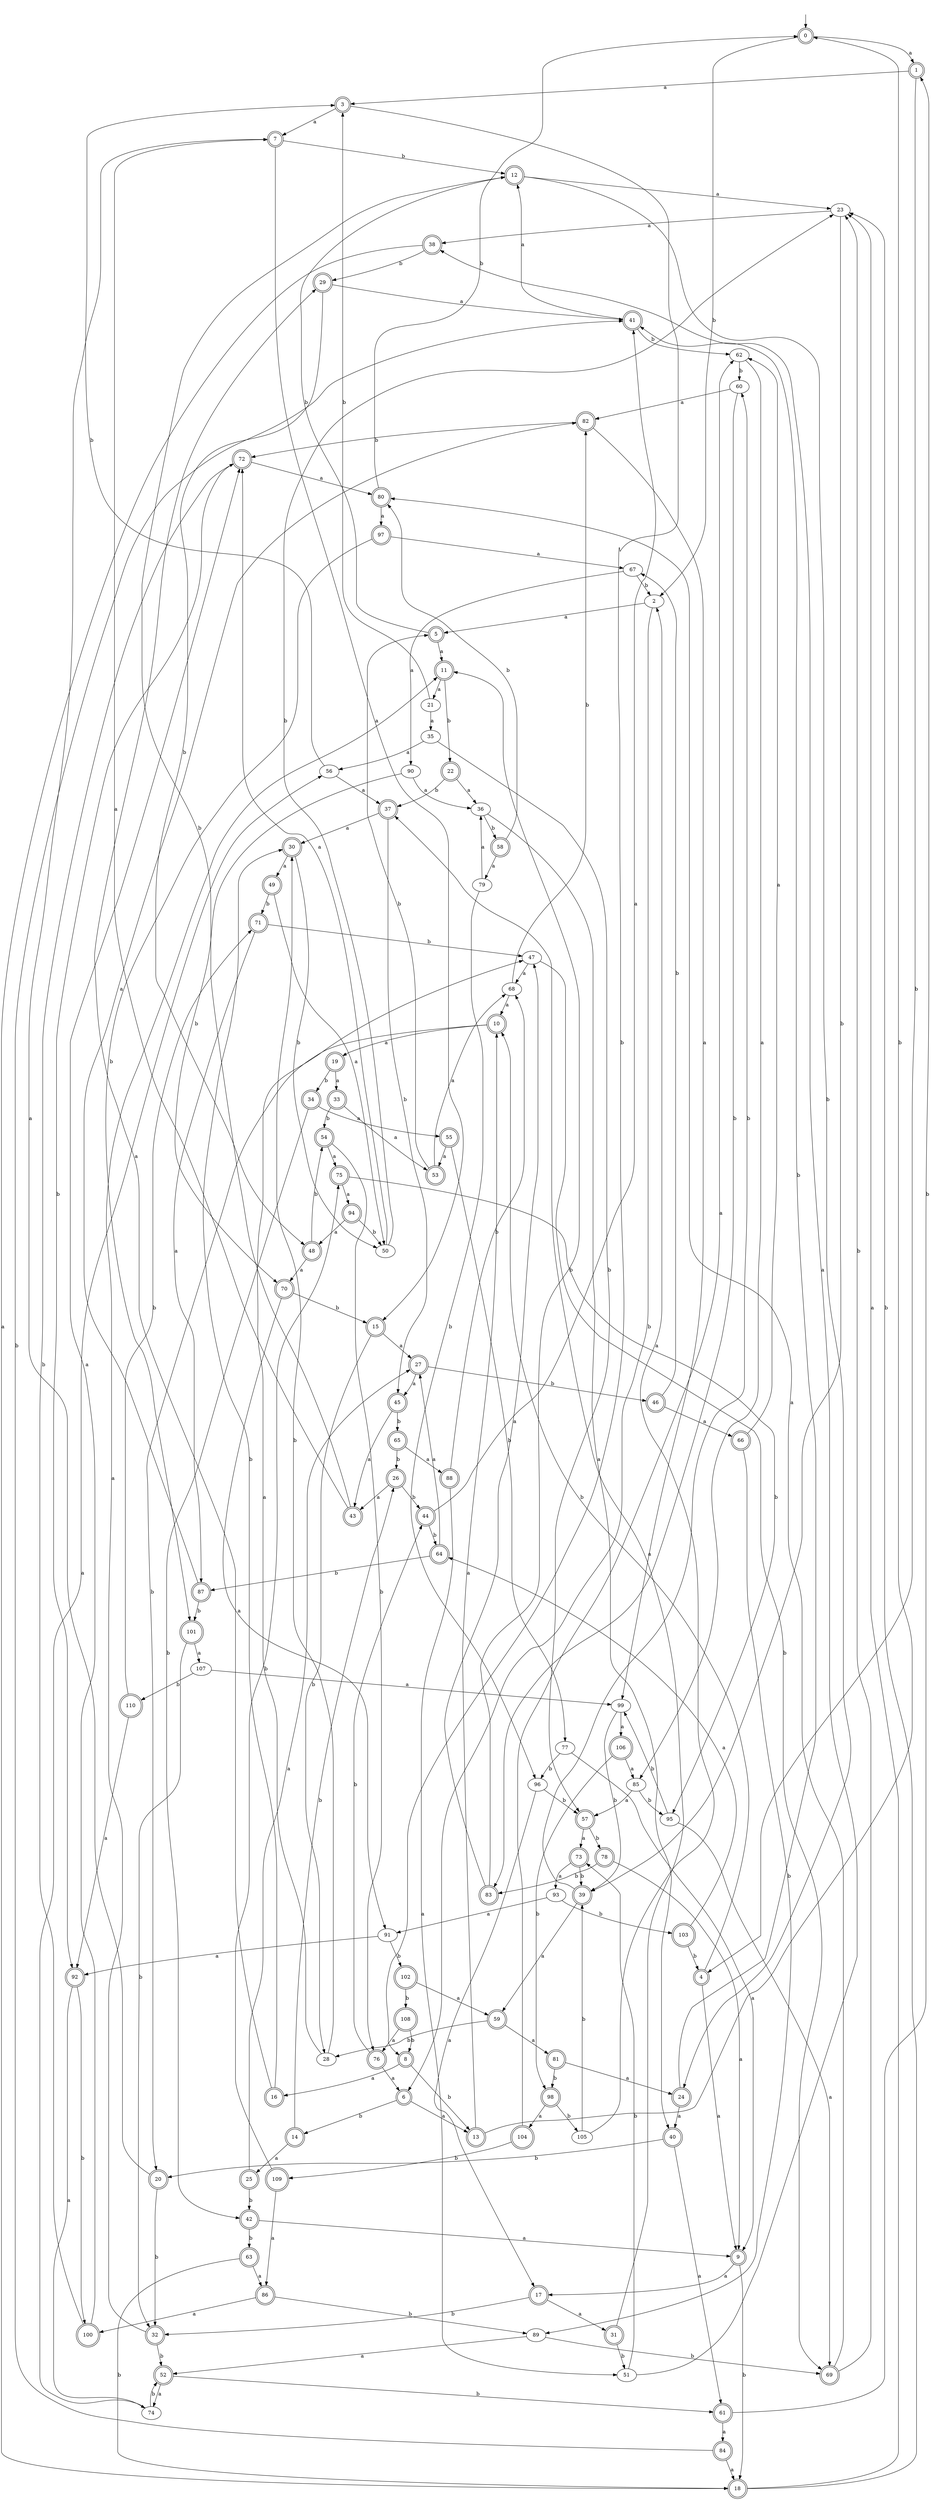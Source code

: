 digraph RandomDFA {
  __start0 [label="", shape=none];
  __start0 -> 0 [label=""];
  0 [shape=circle] [shape=doublecircle]
  0 -> 1 [label="a"]
  0 -> 2 [label="b"]
  1 [shape=doublecircle]
  1 -> 3 [label="a"]
  1 -> 4 [label="b"]
  2
  2 -> 5 [label="a"]
  2 -> 6 [label="b"]
  3 [shape=doublecircle]
  3 -> 7 [label="a"]
  3 -> 8 [label="b"]
  4 [shape=doublecircle]
  4 -> 9 [label="a"]
  4 -> 10 [label="b"]
  5 [shape=doublecircle]
  5 -> 11 [label="a"]
  5 -> 12 [label="b"]
  6 [shape=doublecircle]
  6 -> 13 [label="a"]
  6 -> 14 [label="b"]
  7 [shape=doublecircle]
  7 -> 15 [label="a"]
  7 -> 12 [label="b"]
  8 [shape=doublecircle]
  8 -> 16 [label="a"]
  8 -> 13 [label="b"]
  9 [shape=doublecircle]
  9 -> 17 [label="a"]
  9 -> 18 [label="b"]
  10 [shape=doublecircle]
  10 -> 19 [label="a"]
  10 -> 20 [label="b"]
  11 [shape=doublecircle]
  11 -> 21 [label="a"]
  11 -> 22 [label="b"]
  12 [shape=doublecircle]
  12 -> 23 [label="a"]
  12 -> 24 [label="b"]
  13 [shape=doublecircle]
  13 -> 10 [label="a"]
  13 -> 0 [label="b"]
  14 [shape=doublecircle]
  14 -> 25 [label="a"]
  14 -> 26 [label="b"]
  15 [shape=doublecircle]
  15 -> 27 [label="a"]
  15 -> 28 [label="b"]
  16 [shape=doublecircle]
  16 -> 29 [label="a"]
  16 -> 30 [label="b"]
  17 [shape=doublecircle]
  17 -> 31 [label="a"]
  17 -> 32 [label="b"]
  18 [shape=doublecircle]
  18 -> 23 [label="a"]
  18 -> 23 [label="b"]
  19 [shape=doublecircle]
  19 -> 33 [label="a"]
  19 -> 34 [label="b"]
  20 [shape=doublecircle]
  20 -> 7 [label="a"]
  20 -> 32 [label="b"]
  21
  21 -> 35 [label="a"]
  21 -> 3 [label="b"]
  22 [shape=doublecircle]
  22 -> 36 [label="a"]
  22 -> 37 [label="b"]
  23
  23 -> 38 [label="a"]
  23 -> 39 [label="b"]
  24 [shape=doublecircle]
  24 -> 40 [label="a"]
  24 -> 41 [label="b"]
  25 [shape=doublecircle]
  25 -> 27 [label="a"]
  25 -> 42 [label="b"]
  26 [shape=doublecircle]
  26 -> 43 [label="a"]
  26 -> 44 [label="b"]
  27 [shape=doublecircle]
  27 -> 45 [label="a"]
  27 -> 46 [label="b"]
  28
  28 -> 47 [label="a"]
  28 -> 30 [label="b"]
  29 [shape=doublecircle]
  29 -> 41 [label="a"]
  29 -> 48 [label="b"]
  30 [shape=doublecircle]
  30 -> 49 [label="a"]
  30 -> 50 [label="b"]
  31 [shape=doublecircle]
  31 -> 37 [label="a"]
  31 -> 51 [label="b"]
  32 [shape=doublecircle]
  32 -> 11 [label="a"]
  32 -> 52 [label="b"]
  33 [shape=doublecircle]
  33 -> 53 [label="a"]
  33 -> 54 [label="b"]
  34 [shape=doublecircle]
  34 -> 55 [label="a"]
  34 -> 42 [label="b"]
  35
  35 -> 56 [label="a"]
  35 -> 57 [label="b"]
  36
  36 -> 40 [label="a"]
  36 -> 58 [label="b"]
  37 [shape=doublecircle]
  37 -> 30 [label="a"]
  37 -> 45 [label="b"]
  38 [shape=doublecircle]
  38 -> 18 [label="a"]
  38 -> 29 [label="b"]
  39 [shape=doublecircle]
  39 -> 59 [label="a"]
  39 -> 60 [label="b"]
  40 [shape=doublecircle]
  40 -> 61 [label="a"]
  40 -> 20 [label="b"]
  41 [shape=doublecircle]
  41 -> 12 [label="a"]
  41 -> 62 [label="b"]
  42 [shape=doublecircle]
  42 -> 9 [label="a"]
  42 -> 63 [label="b"]
  43 [shape=doublecircle]
  43 -> 7 [label="a"]
  43 -> 12 [label="b"]
  44 [shape=doublecircle]
  44 -> 41 [label="a"]
  44 -> 64 [label="b"]
  45 [shape=doublecircle]
  45 -> 43 [label="a"]
  45 -> 65 [label="b"]
  46 [shape=doublecircle]
  46 -> 66 [label="a"]
  46 -> 67 [label="b"]
  47
  47 -> 68 [label="a"]
  47 -> 69 [label="b"]
  48 [shape=doublecircle]
  48 -> 70 [label="a"]
  48 -> 54 [label="b"]
  49 [shape=doublecircle]
  49 -> 50 [label="a"]
  49 -> 71 [label="b"]
  50
  50 -> 72 [label="a"]
  50 -> 23 [label="b"]
  51
  51 -> 38 [label="a"]
  51 -> 73 [label="b"]
  52 [shape=doublecircle]
  52 -> 74 [label="a"]
  52 -> 61 [label="b"]
  53 [shape=doublecircle]
  53 -> 68 [label="a"]
  53 -> 5 [label="b"]
  54 [shape=doublecircle]
  54 -> 75 [label="a"]
  54 -> 76 [label="b"]
  55 [shape=doublecircle]
  55 -> 53 [label="a"]
  55 -> 77 [label="b"]
  56
  56 -> 37 [label="a"]
  56 -> 3 [label="b"]
  57 [shape=doublecircle]
  57 -> 73 [label="a"]
  57 -> 78 [label="b"]
  58 [shape=doublecircle]
  58 -> 79 [label="a"]
  58 -> 80 [label="b"]
  59 [shape=doublecircle]
  59 -> 81 [label="a"]
  59 -> 28 [label="b"]
  60
  60 -> 82 [label="a"]
  60 -> 83 [label="b"]
  61 [shape=doublecircle]
  61 -> 84 [label="a"]
  61 -> 1 [label="b"]
  62
  62 -> 85 [label="a"]
  62 -> 60 [label="b"]
  63 [shape=doublecircle]
  63 -> 86 [label="a"]
  63 -> 18 [label="b"]
  64 [shape=doublecircle]
  64 -> 27 [label="a"]
  64 -> 87 [label="b"]
  65 [shape=doublecircle]
  65 -> 88 [label="a"]
  65 -> 26 [label="b"]
  66 [shape=doublecircle]
  66 -> 62 [label="a"]
  66 -> 89 [label="b"]
  67
  67 -> 90 [label="a"]
  67 -> 2 [label="b"]
  68
  68 -> 10 [label="a"]
  68 -> 82 [label="b"]
  69 [shape=doublecircle]
  69 -> 80 [label="a"]
  69 -> 23 [label="b"]
  70 [shape=doublecircle]
  70 -> 91 [label="a"]
  70 -> 15 [label="b"]
  71 [shape=doublecircle]
  71 -> 87 [label="a"]
  71 -> 47 [label="b"]
  72 [shape=doublecircle]
  72 -> 80 [label="a"]
  72 -> 92 [label="b"]
  73 [shape=doublecircle]
  73 -> 93 [label="a"]
  73 -> 39 [label="b"]
  74
  74 -> 56 [label="a"]
  74 -> 52 [label="b"]
  75 [shape=doublecircle]
  75 -> 94 [label="a"]
  75 -> 95 [label="b"]
  76 [shape=doublecircle]
  76 -> 6 [label="a"]
  76 -> 44 [label="b"]
  77
  77 -> 9 [label="a"]
  77 -> 96 [label="b"]
  78 [shape=doublecircle]
  78 -> 9 [label="a"]
  78 -> 83 [label="b"]
  79
  79 -> 36 [label="a"]
  79 -> 96 [label="b"]
  80 [shape=doublecircle]
  80 -> 97 [label="a"]
  80 -> 0 [label="b"]
  81 [shape=doublecircle]
  81 -> 24 [label="a"]
  81 -> 98 [label="b"]
  82 [shape=doublecircle]
  82 -> 99 [label="a"]
  82 -> 72 [label="b"]
  83 [shape=doublecircle]
  83 -> 47 [label="a"]
  83 -> 11 [label="b"]
  84 [shape=doublecircle]
  84 -> 18 [label="a"]
  84 -> 41 [label="b"]
  85
  85 -> 57 [label="a"]
  85 -> 95 [label="b"]
  86 [shape=doublecircle]
  86 -> 100 [label="a"]
  86 -> 89 [label="b"]
  87 [shape=doublecircle]
  87 -> 82 [label="a"]
  87 -> 101 [label="b"]
  88 [shape=doublecircle]
  88 -> 51 [label="a"]
  88 -> 68 [label="b"]
  89
  89 -> 52 [label="a"]
  89 -> 69 [label="b"]
  90
  90 -> 36 [label="a"]
  90 -> 70 [label="b"]
  91
  91 -> 92 [label="a"]
  91 -> 102 [label="b"]
  92 [shape=doublecircle]
  92 -> 74 [label="a"]
  92 -> 100 [label="b"]
  93
  93 -> 91 [label="a"]
  93 -> 103 [label="b"]
  94 [shape=doublecircle]
  94 -> 48 [label="a"]
  94 -> 50 [label="b"]
  95
  95 -> 69 [label="a"]
  95 -> 99 [label="b"]
  96
  96 -> 17 [label="a"]
  96 -> 57 [label="b"]
  97 [shape=doublecircle]
  97 -> 67 [label="a"]
  97 -> 101 [label="b"]
  98 [shape=doublecircle]
  98 -> 104 [label="a"]
  98 -> 105 [label="b"]
  99
  99 -> 106 [label="a"]
  99 -> 39 [label="b"]
  100 [shape=doublecircle]
  100 -> 72 [label="a"]
  100 -> 72 [label="b"]
  101 [shape=doublecircle]
  101 -> 107 [label="a"]
  101 -> 32 [label="b"]
  102 [shape=doublecircle]
  102 -> 59 [label="a"]
  102 -> 108 [label="b"]
  103 [shape=doublecircle]
  103 -> 64 [label="a"]
  103 -> 4 [label="b"]
  104 [shape=doublecircle]
  104 -> 62 [label="a"]
  104 -> 109 [label="b"]
  105
  105 -> 2 [label="a"]
  105 -> 39 [label="b"]
  106 [shape=doublecircle]
  106 -> 85 [label="a"]
  106 -> 98 [label="b"]
  107
  107 -> 99 [label="a"]
  107 -> 110 [label="b"]
  108 [shape=doublecircle]
  108 -> 76 [label="a"]
  108 -> 8 [label="b"]
  109 [shape=doublecircle]
  109 -> 86 [label="a"]
  109 -> 75 [label="b"]
  110 [shape=doublecircle]
  110 -> 92 [label="a"]
  110 -> 71 [label="b"]
}
